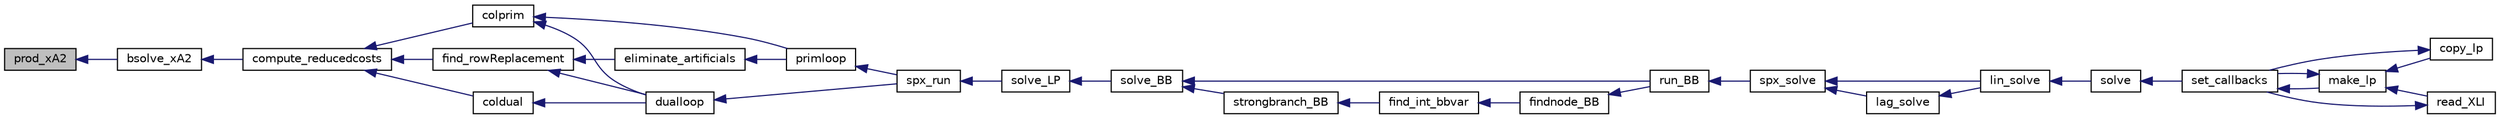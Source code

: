 digraph "prod_xA2"
{
  edge [fontname="Helvetica",fontsize="10",labelfontname="Helvetica",labelfontsize="10"];
  node [fontname="Helvetica",fontsize="10",shape=record];
  rankdir="LR";
  Node3078 [label="prod_xA2",height=0.2,width=0.4,color="black", fillcolor="grey75", style="filled", fontcolor="black"];
  Node3078 -> Node3079 [dir="back",color="midnightblue",fontsize="10",style="solid",fontname="Helvetica"];
  Node3079 [label="bsolve_xA2",height=0.2,width=0.4,color="black", fillcolor="white", style="filled",URL="$d0/d48/lp__matrix_8h.html#aab8ddf7d43813a9046d1453a66acf9a2"];
  Node3079 -> Node3080 [dir="back",color="midnightblue",fontsize="10",style="solid",fontname="Helvetica"];
  Node3080 [label="compute_reducedcosts",height=0.2,width=0.4,color="black", fillcolor="white", style="filled",URL="$d5/dee/lp__price_8h.html#ac377efa2114929911da3e04150485031"];
  Node3080 -> Node3081 [dir="back",color="midnightblue",fontsize="10",style="solid",fontname="Helvetica"];
  Node3081 [label="find_rowReplacement",height=0.2,width=0.4,color="black", fillcolor="white", style="filled",URL="$d5/dee/lp__price_8h.html#aa2828cd618b7e668ca5bfa59b53764f1"];
  Node3081 -> Node3082 [dir="back",color="midnightblue",fontsize="10",style="solid",fontname="Helvetica"];
  Node3082 [label="eliminate_artificials",height=0.2,width=0.4,color="black", fillcolor="white", style="filled",URL="$d2/d6c/lp__simplex_8c.html#a5e9816f3bfe556d444b034ba1e97b02b"];
  Node3082 -> Node3083 [dir="back",color="midnightblue",fontsize="10",style="solid",fontname="Helvetica"];
  Node3083 [label="primloop",height=0.2,width=0.4,color="black", fillcolor="white", style="filled",URL="$d1/d0a/lp__simplex_8h.html#aaa7a1b253038231f1792b092e4e36267"];
  Node3083 -> Node3084 [dir="back",color="midnightblue",fontsize="10",style="solid",fontname="Helvetica"];
  Node3084 [label="spx_run",height=0.2,width=0.4,color="black", fillcolor="white", style="filled",URL="$d1/d0a/lp__simplex_8h.html#a96c15afcfa902a5b78af4dfb412010bd"];
  Node3084 -> Node3085 [dir="back",color="midnightblue",fontsize="10",style="solid",fontname="Helvetica"];
  Node3085 [label="solve_LP",height=0.2,width=0.4,color="black", fillcolor="white", style="filled",URL="$d1/dbf/lp__mipbb_8h.html#a8f2122bd9c45170c45f236f9fe3d0dd7"];
  Node3085 -> Node3086 [dir="back",color="midnightblue",fontsize="10",style="solid",fontname="Helvetica"];
  Node3086 [label="solve_BB",height=0.2,width=0.4,color="black", fillcolor="white", style="filled",URL="$d1/dbf/lp__mipbb_8h.html#a43e95e2128e85df2643cbc0bfce4746c"];
  Node3086 -> Node3087 [dir="back",color="midnightblue",fontsize="10",style="solid",fontname="Helvetica"];
  Node3087 [label="strongbranch_BB",height=0.2,width=0.4,color="black", fillcolor="white", style="filled",URL="$d1/dbf/lp__mipbb_8h.html#a14912803f02db21c25829df065202762"];
  Node3087 -> Node3088 [dir="back",color="midnightblue",fontsize="10",style="solid",fontname="Helvetica"];
  Node3088 [label="find_int_bbvar",height=0.2,width=0.4,color="black", fillcolor="white", style="filled",URL="$df/df7/lp__lib_8h.html#ad6104a5cc6ae29cc1dd1327d8d36047e"];
  Node3088 -> Node3089 [dir="back",color="midnightblue",fontsize="10",style="solid",fontname="Helvetica"];
  Node3089 [label="findnode_BB",height=0.2,width=0.4,color="black", fillcolor="white", style="filled",URL="$d1/dbf/lp__mipbb_8h.html#ad9c2614a833a1e0ab7f4425068752663"];
  Node3089 -> Node3090 [dir="back",color="midnightblue",fontsize="10",style="solid",fontname="Helvetica"];
  Node3090 [label="run_BB",height=0.2,width=0.4,color="black", fillcolor="white", style="filled",URL="$d1/dbf/lp__mipbb_8h.html#a1d8d97b4f4f35f07e6b798f07a62e527"];
  Node3090 -> Node3091 [dir="back",color="midnightblue",fontsize="10",style="solid",fontname="Helvetica"];
  Node3091 [label="spx_solve",height=0.2,width=0.4,color="black", fillcolor="white", style="filled",URL="$d1/d0a/lp__simplex_8h.html#a3effc8b68c1fb21095e7324d83d0dbf7"];
  Node3091 -> Node3092 [dir="back",color="midnightblue",fontsize="10",style="solid",fontname="Helvetica"];
  Node3092 [label="lag_solve",height=0.2,width=0.4,color="black", fillcolor="white", style="filled",URL="$d1/d0a/lp__simplex_8h.html#a320e9e82c06466267a7cb7844c7767b8"];
  Node3092 -> Node3093 [dir="back",color="midnightblue",fontsize="10",style="solid",fontname="Helvetica"];
  Node3093 [label="lin_solve",height=0.2,width=0.4,color="black", fillcolor="white", style="filled",URL="$d1/d0a/lp__simplex_8h.html#a794b0beb471eb7ece9a694717b65b947"];
  Node3093 -> Node3094 [dir="back",color="midnightblue",fontsize="10",style="solid",fontname="Helvetica"];
  Node3094 [label="solve",height=0.2,width=0.4,color="black", fillcolor="white", style="filled",URL="$df/df7/lp__lib_8h.html#a0f4da3a192397e77e6fe92704d4fad3f"];
  Node3094 -> Node3095 [dir="back",color="midnightblue",fontsize="10",style="solid",fontname="Helvetica"];
  Node3095 [label="set_callbacks",height=0.2,width=0.4,color="black", fillcolor="white", style="filled",URL="$df/df7/lp__lib_8h.html#a929e8acb9704f61e16927c915c15cd07"];
  Node3095 -> Node3096 [dir="back",color="midnightblue",fontsize="10",style="solid",fontname="Helvetica"];
  Node3096 [label="make_lp",height=0.2,width=0.4,color="black", fillcolor="white", style="filled",URL="$df/df7/lp__lib_8h.html#a68a0333d84dd944f67e2a0ec72e346a9"];
  Node3096 -> Node3097 [dir="back",color="midnightblue",fontsize="10",style="solid",fontname="Helvetica"];
  Node3097 [label="copy_lp",height=0.2,width=0.4,color="black", fillcolor="white", style="filled",URL="$df/df7/lp__lib_8h.html#aca83ecdbc200b414db491306f3070ae9"];
  Node3097 -> Node3095 [dir="back",color="midnightblue",fontsize="10",style="solid",fontname="Helvetica"];
  Node3096 -> Node3095 [dir="back",color="midnightblue",fontsize="10",style="solid",fontname="Helvetica"];
  Node3096 -> Node3098 [dir="back",color="midnightblue",fontsize="10",style="solid",fontname="Helvetica"];
  Node3098 [label="read_XLI",height=0.2,width=0.4,color="black", fillcolor="white", style="filled",URL="$df/df7/lp__lib_8h.html#a351dd803960ab0dae2b39f2c65d3a58d"];
  Node3098 -> Node3095 [dir="back",color="midnightblue",fontsize="10",style="solid",fontname="Helvetica"];
  Node3091 -> Node3093 [dir="back",color="midnightblue",fontsize="10",style="solid",fontname="Helvetica"];
  Node3086 -> Node3090 [dir="back",color="midnightblue",fontsize="10",style="solid",fontname="Helvetica"];
  Node3081 -> Node3099 [dir="back",color="midnightblue",fontsize="10",style="solid",fontname="Helvetica"];
  Node3099 [label="dualloop",height=0.2,width=0.4,color="black", fillcolor="white", style="filled",URL="$d1/d0a/lp__simplex_8h.html#a881918469722e512db8bd95bb1ec940c"];
  Node3099 -> Node3084 [dir="back",color="midnightblue",fontsize="10",style="solid",fontname="Helvetica"];
  Node3080 -> Node3100 [dir="back",color="midnightblue",fontsize="10",style="solid",fontname="Helvetica"];
  Node3100 [label="colprim",height=0.2,width=0.4,color="black", fillcolor="white", style="filled",URL="$d5/dee/lp__price_8h.html#af6f756e9deca97e5abba8d5ca96292f8"];
  Node3100 -> Node3083 [dir="back",color="midnightblue",fontsize="10",style="solid",fontname="Helvetica"];
  Node3100 -> Node3099 [dir="back",color="midnightblue",fontsize="10",style="solid",fontname="Helvetica"];
  Node3080 -> Node3101 [dir="back",color="midnightblue",fontsize="10",style="solid",fontname="Helvetica"];
  Node3101 [label="coldual",height=0.2,width=0.4,color="black", fillcolor="white", style="filled",URL="$d5/dee/lp__price_8h.html#a956054a45ac5f9a7c0b35405ecdfc786"];
  Node3101 -> Node3099 [dir="back",color="midnightblue",fontsize="10",style="solid",fontname="Helvetica"];
}
